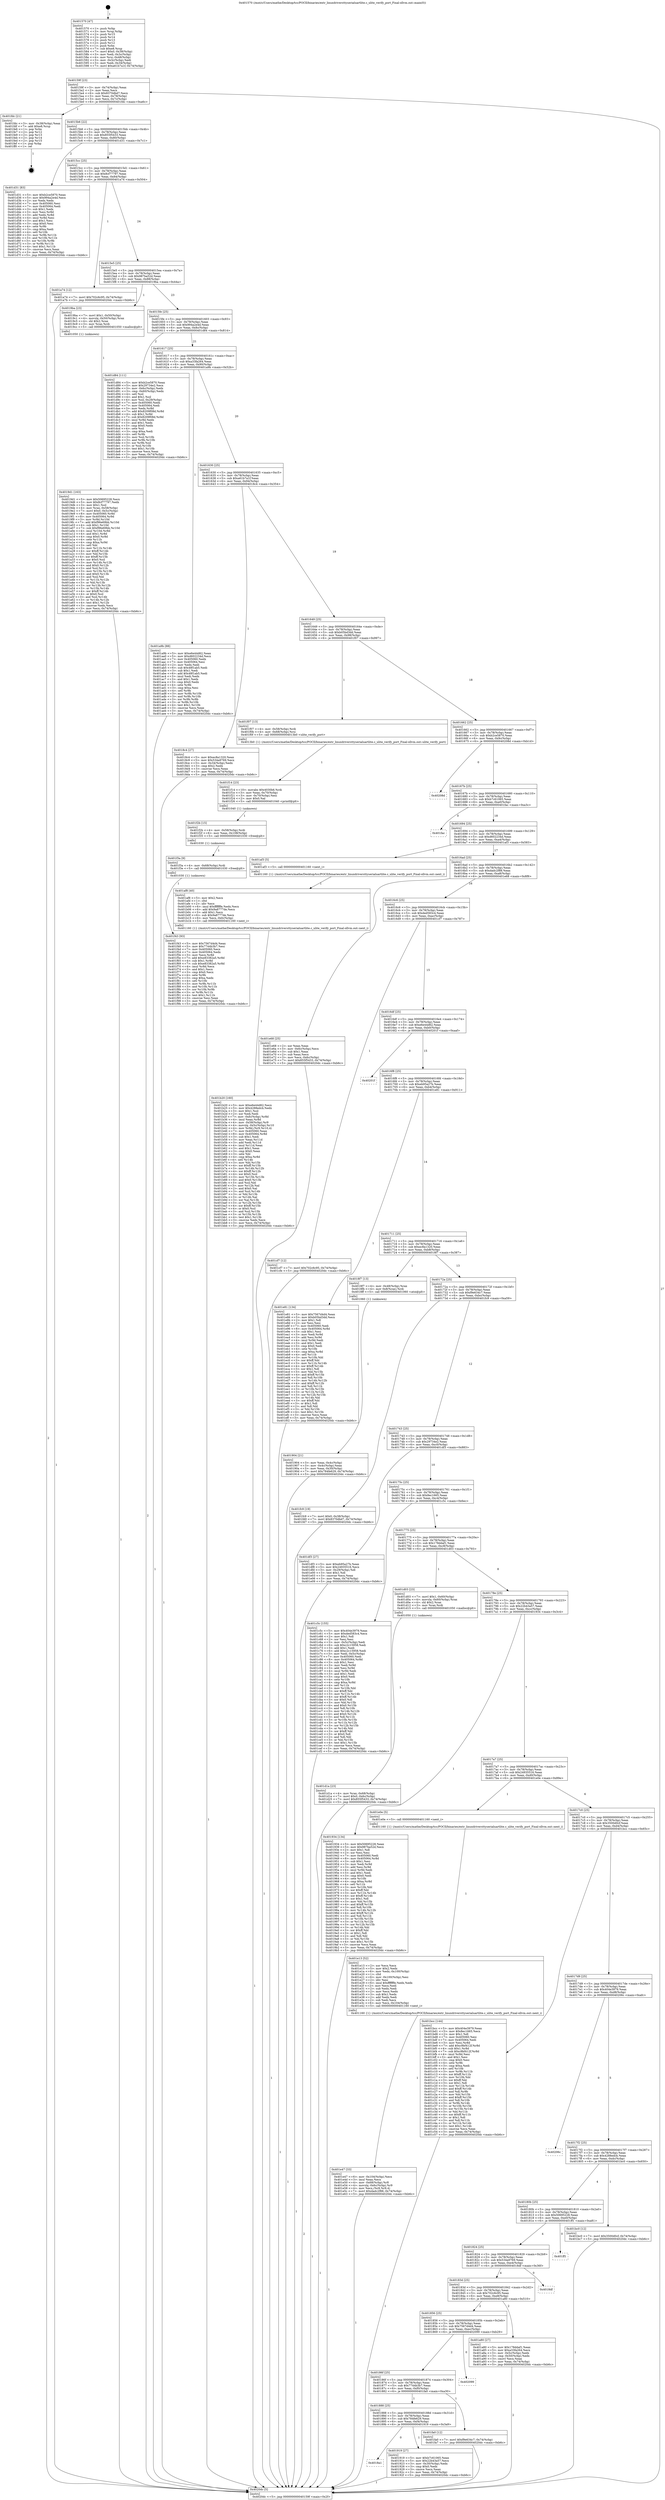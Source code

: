 digraph "0x401570" {
  label = "0x401570 (/mnt/c/Users/mathe/Desktop/tcc/POCII/binaries/extr_linuxdriversttyserialuartlite.c_ulite_verify_port_Final-ollvm.out::main(0))"
  labelloc = "t"
  node[shape=record]

  Entry [label="",width=0.3,height=0.3,shape=circle,fillcolor=black,style=filled]
  "0x40159f" [label="{
     0x40159f [23]\l
     | [instrs]\l
     &nbsp;&nbsp;0x40159f \<+3\>: mov -0x74(%rbp),%eax\l
     &nbsp;&nbsp;0x4015a2 \<+2\>: mov %eax,%ecx\l
     &nbsp;&nbsp;0x4015a4 \<+6\>: sub $0x8370dbd7,%ecx\l
     &nbsp;&nbsp;0x4015aa \<+3\>: mov %eax,-0x78(%rbp)\l
     &nbsp;&nbsp;0x4015ad \<+3\>: mov %ecx,-0x7c(%rbp)\l
     &nbsp;&nbsp;0x4015b0 \<+6\>: je 0000000000401fdc \<main+0xa6c\>\l
  }"]
  "0x401fdc" [label="{
     0x401fdc [21]\l
     | [instrs]\l
     &nbsp;&nbsp;0x401fdc \<+3\>: mov -0x38(%rbp),%eax\l
     &nbsp;&nbsp;0x401fdf \<+7\>: add $0xe8,%rsp\l
     &nbsp;&nbsp;0x401fe6 \<+1\>: pop %rbx\l
     &nbsp;&nbsp;0x401fe7 \<+2\>: pop %r12\l
     &nbsp;&nbsp;0x401fe9 \<+2\>: pop %r13\l
     &nbsp;&nbsp;0x401feb \<+2\>: pop %r14\l
     &nbsp;&nbsp;0x401fed \<+2\>: pop %r15\l
     &nbsp;&nbsp;0x401fef \<+1\>: pop %rbp\l
     &nbsp;&nbsp;0x401ff0 \<+1\>: ret\l
  }"]
  "0x4015b6" [label="{
     0x4015b6 [22]\l
     | [instrs]\l
     &nbsp;&nbsp;0x4015b6 \<+5\>: jmp 00000000004015bb \<main+0x4b\>\l
     &nbsp;&nbsp;0x4015bb \<+3\>: mov -0x78(%rbp),%eax\l
     &nbsp;&nbsp;0x4015be \<+5\>: sub $0x855f5433,%eax\l
     &nbsp;&nbsp;0x4015c3 \<+3\>: mov %eax,-0x80(%rbp)\l
     &nbsp;&nbsp;0x4015c6 \<+6\>: je 0000000000401d31 \<main+0x7c1\>\l
  }"]
  Exit [label="",width=0.3,height=0.3,shape=circle,fillcolor=black,style=filled,peripheries=2]
  "0x401d31" [label="{
     0x401d31 [83]\l
     | [instrs]\l
     &nbsp;&nbsp;0x401d31 \<+5\>: mov $0xb2ce5870,%eax\l
     &nbsp;&nbsp;0x401d36 \<+5\>: mov $0x994a2e4d,%ecx\l
     &nbsp;&nbsp;0x401d3b \<+2\>: xor %edx,%edx\l
     &nbsp;&nbsp;0x401d3d \<+7\>: mov 0x405060,%esi\l
     &nbsp;&nbsp;0x401d44 \<+7\>: mov 0x405064,%edi\l
     &nbsp;&nbsp;0x401d4b \<+3\>: sub $0x1,%edx\l
     &nbsp;&nbsp;0x401d4e \<+3\>: mov %esi,%r8d\l
     &nbsp;&nbsp;0x401d51 \<+3\>: add %edx,%r8d\l
     &nbsp;&nbsp;0x401d54 \<+4\>: imul %r8d,%esi\l
     &nbsp;&nbsp;0x401d58 \<+3\>: and $0x1,%esi\l
     &nbsp;&nbsp;0x401d5b \<+3\>: cmp $0x0,%esi\l
     &nbsp;&nbsp;0x401d5e \<+4\>: sete %r9b\l
     &nbsp;&nbsp;0x401d62 \<+3\>: cmp $0xa,%edi\l
     &nbsp;&nbsp;0x401d65 \<+4\>: setl %r10b\l
     &nbsp;&nbsp;0x401d69 \<+3\>: mov %r9b,%r11b\l
     &nbsp;&nbsp;0x401d6c \<+3\>: and %r10b,%r11b\l
     &nbsp;&nbsp;0x401d6f \<+3\>: xor %r10b,%r9b\l
     &nbsp;&nbsp;0x401d72 \<+3\>: or %r9b,%r11b\l
     &nbsp;&nbsp;0x401d75 \<+4\>: test $0x1,%r11b\l
     &nbsp;&nbsp;0x401d79 \<+3\>: cmovne %ecx,%eax\l
     &nbsp;&nbsp;0x401d7c \<+3\>: mov %eax,-0x74(%rbp)\l
     &nbsp;&nbsp;0x401d7f \<+5\>: jmp 00000000004020dc \<main+0xb6c\>\l
  }"]
  "0x4015cc" [label="{
     0x4015cc [25]\l
     | [instrs]\l
     &nbsp;&nbsp;0x4015cc \<+5\>: jmp 00000000004015d1 \<main+0x61\>\l
     &nbsp;&nbsp;0x4015d1 \<+3\>: mov -0x78(%rbp),%eax\l
     &nbsp;&nbsp;0x4015d4 \<+5\>: sub $0x8cf77797,%eax\l
     &nbsp;&nbsp;0x4015d9 \<+6\>: mov %eax,-0x84(%rbp)\l
     &nbsp;&nbsp;0x4015df \<+6\>: je 0000000000401a74 \<main+0x504\>\l
  }"]
  "0x401f43" [label="{
     0x401f43 [93]\l
     | [instrs]\l
     &nbsp;&nbsp;0x401f43 \<+5\>: mov $0x7567d4d4,%eax\l
     &nbsp;&nbsp;0x401f48 \<+5\>: mov $0x7744b3b7,%esi\l
     &nbsp;&nbsp;0x401f4d \<+7\>: mov 0x405060,%ecx\l
     &nbsp;&nbsp;0x401f54 \<+7\>: mov 0x405064,%edx\l
     &nbsp;&nbsp;0x401f5b \<+3\>: mov %ecx,%r8d\l
     &nbsp;&nbsp;0x401f5e \<+7\>: add $0xe83382a5,%r8d\l
     &nbsp;&nbsp;0x401f65 \<+4\>: sub $0x1,%r8d\l
     &nbsp;&nbsp;0x401f69 \<+7\>: sub $0xe83382a5,%r8d\l
     &nbsp;&nbsp;0x401f70 \<+4\>: imul %r8d,%ecx\l
     &nbsp;&nbsp;0x401f74 \<+3\>: and $0x1,%ecx\l
     &nbsp;&nbsp;0x401f77 \<+3\>: cmp $0x0,%ecx\l
     &nbsp;&nbsp;0x401f7a \<+4\>: sete %r9b\l
     &nbsp;&nbsp;0x401f7e \<+3\>: cmp $0xa,%edx\l
     &nbsp;&nbsp;0x401f81 \<+4\>: setl %r10b\l
     &nbsp;&nbsp;0x401f85 \<+3\>: mov %r9b,%r11b\l
     &nbsp;&nbsp;0x401f88 \<+3\>: and %r10b,%r11b\l
     &nbsp;&nbsp;0x401f8b \<+3\>: xor %r10b,%r9b\l
     &nbsp;&nbsp;0x401f8e \<+3\>: or %r9b,%r11b\l
     &nbsp;&nbsp;0x401f91 \<+4\>: test $0x1,%r11b\l
     &nbsp;&nbsp;0x401f95 \<+3\>: cmovne %esi,%eax\l
     &nbsp;&nbsp;0x401f98 \<+3\>: mov %eax,-0x74(%rbp)\l
     &nbsp;&nbsp;0x401f9b \<+5\>: jmp 00000000004020dc \<main+0xb6c\>\l
  }"]
  "0x401a74" [label="{
     0x401a74 [12]\l
     | [instrs]\l
     &nbsp;&nbsp;0x401a74 \<+7\>: movl $0x702c6c95,-0x74(%rbp)\l
     &nbsp;&nbsp;0x401a7b \<+5\>: jmp 00000000004020dc \<main+0xb6c\>\l
  }"]
  "0x4015e5" [label="{
     0x4015e5 [25]\l
     | [instrs]\l
     &nbsp;&nbsp;0x4015e5 \<+5\>: jmp 00000000004015ea \<main+0x7a\>\l
     &nbsp;&nbsp;0x4015ea \<+3\>: mov -0x78(%rbp),%eax\l
     &nbsp;&nbsp;0x4015ed \<+5\>: sub $0x987ba52d,%eax\l
     &nbsp;&nbsp;0x4015f2 \<+6\>: mov %eax,-0x88(%rbp)\l
     &nbsp;&nbsp;0x4015f8 \<+6\>: je 00000000004019ba \<main+0x44a\>\l
  }"]
  "0x401f3a" [label="{
     0x401f3a [9]\l
     | [instrs]\l
     &nbsp;&nbsp;0x401f3a \<+4\>: mov -0x68(%rbp),%rdi\l
     &nbsp;&nbsp;0x401f3e \<+5\>: call 0000000000401030 \<free@plt\>\l
     | [calls]\l
     &nbsp;&nbsp;0x401030 \{1\} (unknown)\l
  }"]
  "0x4019ba" [label="{
     0x4019ba [23]\l
     | [instrs]\l
     &nbsp;&nbsp;0x4019ba \<+7\>: movl $0x1,-0x50(%rbp)\l
     &nbsp;&nbsp;0x4019c1 \<+4\>: movslq -0x50(%rbp),%rax\l
     &nbsp;&nbsp;0x4019c5 \<+4\>: shl $0x2,%rax\l
     &nbsp;&nbsp;0x4019c9 \<+3\>: mov %rax,%rdi\l
     &nbsp;&nbsp;0x4019cc \<+5\>: call 0000000000401050 \<malloc@plt\>\l
     | [calls]\l
     &nbsp;&nbsp;0x401050 \{1\} (unknown)\l
  }"]
  "0x4015fe" [label="{
     0x4015fe [25]\l
     | [instrs]\l
     &nbsp;&nbsp;0x4015fe \<+5\>: jmp 0000000000401603 \<main+0x93\>\l
     &nbsp;&nbsp;0x401603 \<+3\>: mov -0x78(%rbp),%eax\l
     &nbsp;&nbsp;0x401606 \<+5\>: sub $0x994a2e4d,%eax\l
     &nbsp;&nbsp;0x40160b \<+6\>: mov %eax,-0x8c(%rbp)\l
     &nbsp;&nbsp;0x401611 \<+6\>: je 0000000000401d84 \<main+0x814\>\l
  }"]
  "0x401f2b" [label="{
     0x401f2b [15]\l
     | [instrs]\l
     &nbsp;&nbsp;0x401f2b \<+4\>: mov -0x58(%rbp),%rdi\l
     &nbsp;&nbsp;0x401f2f \<+6\>: mov %eax,-0x108(%rbp)\l
     &nbsp;&nbsp;0x401f35 \<+5\>: call 0000000000401030 \<free@plt\>\l
     | [calls]\l
     &nbsp;&nbsp;0x401030 \{1\} (unknown)\l
  }"]
  "0x401d84" [label="{
     0x401d84 [111]\l
     | [instrs]\l
     &nbsp;&nbsp;0x401d84 \<+5\>: mov $0xb2ce5870,%eax\l
     &nbsp;&nbsp;0x401d89 \<+5\>: mov $0x29734e2,%ecx\l
     &nbsp;&nbsp;0x401d8e \<+3\>: mov -0x6c(%rbp),%edx\l
     &nbsp;&nbsp;0x401d91 \<+3\>: cmp -0x60(%rbp),%edx\l
     &nbsp;&nbsp;0x401d94 \<+4\>: setl %sil\l
     &nbsp;&nbsp;0x401d98 \<+4\>: and $0x1,%sil\l
     &nbsp;&nbsp;0x401d9c \<+4\>: mov %sil,-0x29(%rbp)\l
     &nbsp;&nbsp;0x401da0 \<+7\>: mov 0x405060,%edx\l
     &nbsp;&nbsp;0x401da7 \<+7\>: mov 0x405064,%edi\l
     &nbsp;&nbsp;0x401dae \<+3\>: mov %edx,%r8d\l
     &nbsp;&nbsp;0x401db1 \<+7\>: add $0x8209f08d,%r8d\l
     &nbsp;&nbsp;0x401db8 \<+4\>: sub $0x1,%r8d\l
     &nbsp;&nbsp;0x401dbc \<+7\>: sub $0x8209f08d,%r8d\l
     &nbsp;&nbsp;0x401dc3 \<+4\>: imul %r8d,%edx\l
     &nbsp;&nbsp;0x401dc7 \<+3\>: and $0x1,%edx\l
     &nbsp;&nbsp;0x401dca \<+3\>: cmp $0x0,%edx\l
     &nbsp;&nbsp;0x401dcd \<+4\>: sete %sil\l
     &nbsp;&nbsp;0x401dd1 \<+3\>: cmp $0xa,%edi\l
     &nbsp;&nbsp;0x401dd4 \<+4\>: setl %r9b\l
     &nbsp;&nbsp;0x401dd8 \<+3\>: mov %sil,%r10b\l
     &nbsp;&nbsp;0x401ddb \<+3\>: and %r9b,%r10b\l
     &nbsp;&nbsp;0x401dde \<+3\>: xor %r9b,%sil\l
     &nbsp;&nbsp;0x401de1 \<+3\>: or %sil,%r10b\l
     &nbsp;&nbsp;0x401de4 \<+4\>: test $0x1,%r10b\l
     &nbsp;&nbsp;0x401de8 \<+3\>: cmovne %ecx,%eax\l
     &nbsp;&nbsp;0x401deb \<+3\>: mov %eax,-0x74(%rbp)\l
     &nbsp;&nbsp;0x401dee \<+5\>: jmp 00000000004020dc \<main+0xb6c\>\l
  }"]
  "0x401617" [label="{
     0x401617 [25]\l
     | [instrs]\l
     &nbsp;&nbsp;0x401617 \<+5\>: jmp 000000000040161c \<main+0xac\>\l
     &nbsp;&nbsp;0x40161c \<+3\>: mov -0x78(%rbp),%eax\l
     &nbsp;&nbsp;0x40161f \<+5\>: sub $0xa33fa264,%eax\l
     &nbsp;&nbsp;0x401624 \<+6\>: mov %eax,-0x90(%rbp)\l
     &nbsp;&nbsp;0x40162a \<+6\>: je 0000000000401a9b \<main+0x52b\>\l
  }"]
  "0x401f14" [label="{
     0x401f14 [23]\l
     | [instrs]\l
     &nbsp;&nbsp;0x401f14 \<+10\>: movabs $0x4030b6,%rdi\l
     &nbsp;&nbsp;0x401f1e \<+3\>: mov %eax,-0x70(%rbp)\l
     &nbsp;&nbsp;0x401f21 \<+3\>: mov -0x70(%rbp),%esi\l
     &nbsp;&nbsp;0x401f24 \<+2\>: mov $0x0,%al\l
     &nbsp;&nbsp;0x401f26 \<+5\>: call 0000000000401040 \<printf@plt\>\l
     | [calls]\l
     &nbsp;&nbsp;0x401040 \{1\} (unknown)\l
  }"]
  "0x401a9b" [label="{
     0x401a9b [88]\l
     | [instrs]\l
     &nbsp;&nbsp;0x401a9b \<+5\>: mov $0xe6e44d62,%eax\l
     &nbsp;&nbsp;0x401aa0 \<+5\>: mov $0xd602234d,%ecx\l
     &nbsp;&nbsp;0x401aa5 \<+7\>: mov 0x405060,%edx\l
     &nbsp;&nbsp;0x401aac \<+7\>: mov 0x405064,%esi\l
     &nbsp;&nbsp;0x401ab3 \<+2\>: mov %edx,%edi\l
     &nbsp;&nbsp;0x401ab5 \<+6\>: sub $0x48f1ab5,%edi\l
     &nbsp;&nbsp;0x401abb \<+3\>: sub $0x1,%edi\l
     &nbsp;&nbsp;0x401abe \<+6\>: add $0x48f1ab5,%edi\l
     &nbsp;&nbsp;0x401ac4 \<+3\>: imul %edi,%edx\l
     &nbsp;&nbsp;0x401ac7 \<+3\>: and $0x1,%edx\l
     &nbsp;&nbsp;0x401aca \<+3\>: cmp $0x0,%edx\l
     &nbsp;&nbsp;0x401acd \<+4\>: sete %r8b\l
     &nbsp;&nbsp;0x401ad1 \<+3\>: cmp $0xa,%esi\l
     &nbsp;&nbsp;0x401ad4 \<+4\>: setl %r9b\l
     &nbsp;&nbsp;0x401ad8 \<+3\>: mov %r8b,%r10b\l
     &nbsp;&nbsp;0x401adb \<+3\>: and %r9b,%r10b\l
     &nbsp;&nbsp;0x401ade \<+3\>: xor %r9b,%r8b\l
     &nbsp;&nbsp;0x401ae1 \<+3\>: or %r8b,%r10b\l
     &nbsp;&nbsp;0x401ae4 \<+4\>: test $0x1,%r10b\l
     &nbsp;&nbsp;0x401ae8 \<+3\>: cmovne %ecx,%eax\l
     &nbsp;&nbsp;0x401aeb \<+3\>: mov %eax,-0x74(%rbp)\l
     &nbsp;&nbsp;0x401aee \<+5\>: jmp 00000000004020dc \<main+0xb6c\>\l
  }"]
  "0x401630" [label="{
     0x401630 [25]\l
     | [instrs]\l
     &nbsp;&nbsp;0x401630 \<+5\>: jmp 0000000000401635 \<main+0xc5\>\l
     &nbsp;&nbsp;0x401635 \<+3\>: mov -0x78(%rbp),%eax\l
     &nbsp;&nbsp;0x401638 \<+5\>: sub $0xa61b7a1f,%eax\l
     &nbsp;&nbsp;0x40163d \<+6\>: mov %eax,-0x94(%rbp)\l
     &nbsp;&nbsp;0x401643 \<+6\>: je 00000000004018c4 \<main+0x354\>\l
  }"]
  "0x401e47" [label="{
     0x401e47 [33]\l
     | [instrs]\l
     &nbsp;&nbsp;0x401e47 \<+6\>: mov -0x104(%rbp),%ecx\l
     &nbsp;&nbsp;0x401e4d \<+3\>: imul %eax,%ecx\l
     &nbsp;&nbsp;0x401e50 \<+4\>: mov -0x68(%rbp),%r8\l
     &nbsp;&nbsp;0x401e54 \<+4\>: movslq -0x6c(%rbp),%r9\l
     &nbsp;&nbsp;0x401e58 \<+4\>: mov %ecx,(%r8,%r9,4)\l
     &nbsp;&nbsp;0x401e5c \<+7\>: movl $0xdadc2f88,-0x74(%rbp)\l
     &nbsp;&nbsp;0x401e63 \<+5\>: jmp 00000000004020dc \<main+0xb6c\>\l
  }"]
  "0x4018c4" [label="{
     0x4018c4 [27]\l
     | [instrs]\l
     &nbsp;&nbsp;0x4018c4 \<+5\>: mov $0xec8a1320,%eax\l
     &nbsp;&nbsp;0x4018c9 \<+5\>: mov $0x534a9769,%ecx\l
     &nbsp;&nbsp;0x4018ce \<+3\>: mov -0x34(%rbp),%edx\l
     &nbsp;&nbsp;0x4018d1 \<+3\>: cmp $0x2,%edx\l
     &nbsp;&nbsp;0x4018d4 \<+3\>: cmovne %ecx,%eax\l
     &nbsp;&nbsp;0x4018d7 \<+3\>: mov %eax,-0x74(%rbp)\l
     &nbsp;&nbsp;0x4018da \<+5\>: jmp 00000000004020dc \<main+0xb6c\>\l
  }"]
  "0x401649" [label="{
     0x401649 [25]\l
     | [instrs]\l
     &nbsp;&nbsp;0x401649 \<+5\>: jmp 000000000040164e \<main+0xde\>\l
     &nbsp;&nbsp;0x40164e \<+3\>: mov -0x78(%rbp),%eax\l
     &nbsp;&nbsp;0x401651 \<+5\>: sub $0xb05bd3dd,%eax\l
     &nbsp;&nbsp;0x401656 \<+6\>: mov %eax,-0x98(%rbp)\l
     &nbsp;&nbsp;0x40165c \<+6\>: je 0000000000401f07 \<main+0x997\>\l
  }"]
  "0x4020dc" [label="{
     0x4020dc [5]\l
     | [instrs]\l
     &nbsp;&nbsp;0x4020dc \<+5\>: jmp 000000000040159f \<main+0x2f\>\l
  }"]
  "0x401570" [label="{
     0x401570 [47]\l
     | [instrs]\l
     &nbsp;&nbsp;0x401570 \<+1\>: push %rbp\l
     &nbsp;&nbsp;0x401571 \<+3\>: mov %rsp,%rbp\l
     &nbsp;&nbsp;0x401574 \<+2\>: push %r15\l
     &nbsp;&nbsp;0x401576 \<+2\>: push %r14\l
     &nbsp;&nbsp;0x401578 \<+2\>: push %r13\l
     &nbsp;&nbsp;0x40157a \<+2\>: push %r12\l
     &nbsp;&nbsp;0x40157c \<+1\>: push %rbx\l
     &nbsp;&nbsp;0x40157d \<+7\>: sub $0xe8,%rsp\l
     &nbsp;&nbsp;0x401584 \<+7\>: movl $0x0,-0x38(%rbp)\l
     &nbsp;&nbsp;0x40158b \<+3\>: mov %edi,-0x3c(%rbp)\l
     &nbsp;&nbsp;0x40158e \<+4\>: mov %rsi,-0x48(%rbp)\l
     &nbsp;&nbsp;0x401592 \<+3\>: mov -0x3c(%rbp),%edi\l
     &nbsp;&nbsp;0x401595 \<+3\>: mov %edi,-0x34(%rbp)\l
     &nbsp;&nbsp;0x401598 \<+7\>: movl $0xa61b7a1f,-0x74(%rbp)\l
  }"]
  "0x401e13" [label="{
     0x401e13 [52]\l
     | [instrs]\l
     &nbsp;&nbsp;0x401e13 \<+2\>: xor %ecx,%ecx\l
     &nbsp;&nbsp;0x401e15 \<+5\>: mov $0x2,%edx\l
     &nbsp;&nbsp;0x401e1a \<+6\>: mov %edx,-0x100(%rbp)\l
     &nbsp;&nbsp;0x401e20 \<+1\>: cltd\l
     &nbsp;&nbsp;0x401e21 \<+6\>: mov -0x100(%rbp),%esi\l
     &nbsp;&nbsp;0x401e27 \<+2\>: idiv %esi\l
     &nbsp;&nbsp;0x401e29 \<+6\>: imul $0xfffffffe,%edx,%edx\l
     &nbsp;&nbsp;0x401e2f \<+2\>: mov %ecx,%edi\l
     &nbsp;&nbsp;0x401e31 \<+2\>: sub %edx,%edi\l
     &nbsp;&nbsp;0x401e33 \<+2\>: mov %ecx,%edx\l
     &nbsp;&nbsp;0x401e35 \<+3\>: sub $0x1,%edx\l
     &nbsp;&nbsp;0x401e38 \<+2\>: add %edx,%edi\l
     &nbsp;&nbsp;0x401e3a \<+2\>: sub %edi,%ecx\l
     &nbsp;&nbsp;0x401e3c \<+6\>: mov %ecx,-0x104(%rbp)\l
     &nbsp;&nbsp;0x401e42 \<+5\>: call 0000000000401160 \<next_i\>\l
     | [calls]\l
     &nbsp;&nbsp;0x401160 \{1\} (/mnt/c/Users/mathe/Desktop/tcc/POCII/binaries/extr_linuxdriversttyserialuartlite.c_ulite_verify_port_Final-ollvm.out::next_i)\l
  }"]
  "0x401f07" [label="{
     0x401f07 [13]\l
     | [instrs]\l
     &nbsp;&nbsp;0x401f07 \<+4\>: mov -0x58(%rbp),%rdi\l
     &nbsp;&nbsp;0x401f0b \<+4\>: mov -0x68(%rbp),%rsi\l
     &nbsp;&nbsp;0x401f0f \<+5\>: call 00000000004013b0 \<ulite_verify_port\>\l
     | [calls]\l
     &nbsp;&nbsp;0x4013b0 \{1\} (/mnt/c/Users/mathe/Desktop/tcc/POCII/binaries/extr_linuxdriversttyserialuartlite.c_ulite_verify_port_Final-ollvm.out::ulite_verify_port)\l
  }"]
  "0x401662" [label="{
     0x401662 [25]\l
     | [instrs]\l
     &nbsp;&nbsp;0x401662 \<+5\>: jmp 0000000000401667 \<main+0xf7\>\l
     &nbsp;&nbsp;0x401667 \<+3\>: mov -0x78(%rbp),%eax\l
     &nbsp;&nbsp;0x40166a \<+5\>: sub $0xb2ce5870,%eax\l
     &nbsp;&nbsp;0x40166f \<+6\>: mov %eax,-0x9c(%rbp)\l
     &nbsp;&nbsp;0x401675 \<+6\>: je 000000000040208d \<main+0xb1d\>\l
  }"]
  "0x401d1a" [label="{
     0x401d1a [23]\l
     | [instrs]\l
     &nbsp;&nbsp;0x401d1a \<+4\>: mov %rax,-0x68(%rbp)\l
     &nbsp;&nbsp;0x401d1e \<+7\>: movl $0x0,-0x6c(%rbp)\l
     &nbsp;&nbsp;0x401d25 \<+7\>: movl $0x855f5433,-0x74(%rbp)\l
     &nbsp;&nbsp;0x401d2c \<+5\>: jmp 00000000004020dc \<main+0xb6c\>\l
  }"]
  "0x40208d" [label="{
     0x40208d\l
  }", style=dashed]
  "0x40167b" [label="{
     0x40167b [25]\l
     | [instrs]\l
     &nbsp;&nbsp;0x40167b \<+5\>: jmp 0000000000401680 \<main+0x110\>\l
     &nbsp;&nbsp;0x401680 \<+3\>: mov -0x78(%rbp),%eax\l
     &nbsp;&nbsp;0x401683 \<+5\>: sub $0xb7c61065,%eax\l
     &nbsp;&nbsp;0x401688 \<+6\>: mov %eax,-0xa0(%rbp)\l
     &nbsp;&nbsp;0x40168e \<+6\>: je 0000000000401fac \<main+0xa3c\>\l
  }"]
  "0x401b20" [label="{
     0x401b20 [160]\l
     | [instrs]\l
     &nbsp;&nbsp;0x401b20 \<+5\>: mov $0xe6e44d62,%ecx\l
     &nbsp;&nbsp;0x401b25 \<+5\>: mov $0x4288edcb,%edx\l
     &nbsp;&nbsp;0x401b2a \<+3\>: mov $0x1,%sil\l
     &nbsp;&nbsp;0x401b2d \<+2\>: xor %edi,%edi\l
     &nbsp;&nbsp;0x401b2f \<+7\>: mov -0xfc(%rbp),%r8d\l
     &nbsp;&nbsp;0x401b36 \<+4\>: imul %eax,%r8d\l
     &nbsp;&nbsp;0x401b3a \<+4\>: mov -0x58(%rbp),%r9\l
     &nbsp;&nbsp;0x401b3e \<+4\>: movslq -0x5c(%rbp),%r10\l
     &nbsp;&nbsp;0x401b42 \<+4\>: mov %r8d,(%r9,%r10,4)\l
     &nbsp;&nbsp;0x401b46 \<+7\>: mov 0x405060,%eax\l
     &nbsp;&nbsp;0x401b4d \<+8\>: mov 0x405064,%r8d\l
     &nbsp;&nbsp;0x401b55 \<+3\>: sub $0x1,%edi\l
     &nbsp;&nbsp;0x401b58 \<+3\>: mov %eax,%r11d\l
     &nbsp;&nbsp;0x401b5b \<+3\>: add %edi,%r11d\l
     &nbsp;&nbsp;0x401b5e \<+4\>: imul %r11d,%eax\l
     &nbsp;&nbsp;0x401b62 \<+3\>: and $0x1,%eax\l
     &nbsp;&nbsp;0x401b65 \<+3\>: cmp $0x0,%eax\l
     &nbsp;&nbsp;0x401b68 \<+3\>: sete %bl\l
     &nbsp;&nbsp;0x401b6b \<+4\>: cmp $0xa,%r8d\l
     &nbsp;&nbsp;0x401b6f \<+4\>: setl %r14b\l
     &nbsp;&nbsp;0x401b73 \<+3\>: mov %bl,%r15b\l
     &nbsp;&nbsp;0x401b76 \<+4\>: xor $0xff,%r15b\l
     &nbsp;&nbsp;0x401b7a \<+3\>: mov %r14b,%r12b\l
     &nbsp;&nbsp;0x401b7d \<+4\>: xor $0xff,%r12b\l
     &nbsp;&nbsp;0x401b81 \<+4\>: xor $0x0,%sil\l
     &nbsp;&nbsp;0x401b85 \<+3\>: mov %r15b,%r13b\l
     &nbsp;&nbsp;0x401b88 \<+4\>: and $0x0,%r13b\l
     &nbsp;&nbsp;0x401b8c \<+3\>: and %sil,%bl\l
     &nbsp;&nbsp;0x401b8f \<+3\>: mov %r12b,%al\l
     &nbsp;&nbsp;0x401b92 \<+2\>: and $0x0,%al\l
     &nbsp;&nbsp;0x401b94 \<+3\>: and %sil,%r14b\l
     &nbsp;&nbsp;0x401b97 \<+3\>: or %bl,%r13b\l
     &nbsp;&nbsp;0x401b9a \<+3\>: or %r14b,%al\l
     &nbsp;&nbsp;0x401b9d \<+3\>: xor %al,%r13b\l
     &nbsp;&nbsp;0x401ba0 \<+3\>: or %r12b,%r15b\l
     &nbsp;&nbsp;0x401ba3 \<+4\>: xor $0xff,%r15b\l
     &nbsp;&nbsp;0x401ba7 \<+4\>: or $0x0,%sil\l
     &nbsp;&nbsp;0x401bab \<+3\>: and %sil,%r15b\l
     &nbsp;&nbsp;0x401bae \<+3\>: or %r15b,%r13b\l
     &nbsp;&nbsp;0x401bb1 \<+4\>: test $0x1,%r13b\l
     &nbsp;&nbsp;0x401bb5 \<+3\>: cmovne %edx,%ecx\l
     &nbsp;&nbsp;0x401bb8 \<+3\>: mov %ecx,-0x74(%rbp)\l
     &nbsp;&nbsp;0x401bbb \<+5\>: jmp 00000000004020dc \<main+0xb6c\>\l
  }"]
  "0x401fac" [label="{
     0x401fac\l
  }", style=dashed]
  "0x401694" [label="{
     0x401694 [25]\l
     | [instrs]\l
     &nbsp;&nbsp;0x401694 \<+5\>: jmp 0000000000401699 \<main+0x129\>\l
     &nbsp;&nbsp;0x401699 \<+3\>: mov -0x78(%rbp),%eax\l
     &nbsp;&nbsp;0x40169c \<+5\>: sub $0xd602234d,%eax\l
     &nbsp;&nbsp;0x4016a1 \<+6\>: mov %eax,-0xa4(%rbp)\l
     &nbsp;&nbsp;0x4016a7 \<+6\>: je 0000000000401af3 \<main+0x583\>\l
  }"]
  "0x401af8" [label="{
     0x401af8 [40]\l
     | [instrs]\l
     &nbsp;&nbsp;0x401af8 \<+5\>: mov $0x2,%ecx\l
     &nbsp;&nbsp;0x401afd \<+1\>: cltd\l
     &nbsp;&nbsp;0x401afe \<+2\>: idiv %ecx\l
     &nbsp;&nbsp;0x401b00 \<+6\>: imul $0xfffffffe,%edx,%ecx\l
     &nbsp;&nbsp;0x401b06 \<+6\>: add $0x9a8777de,%ecx\l
     &nbsp;&nbsp;0x401b0c \<+3\>: add $0x1,%ecx\l
     &nbsp;&nbsp;0x401b0f \<+6\>: sub $0x9a8777de,%ecx\l
     &nbsp;&nbsp;0x401b15 \<+6\>: mov %ecx,-0xfc(%rbp)\l
     &nbsp;&nbsp;0x401b1b \<+5\>: call 0000000000401160 \<next_i\>\l
     | [calls]\l
     &nbsp;&nbsp;0x401160 \{1\} (/mnt/c/Users/mathe/Desktop/tcc/POCII/binaries/extr_linuxdriversttyserialuartlite.c_ulite_verify_port_Final-ollvm.out::next_i)\l
  }"]
  "0x401af3" [label="{
     0x401af3 [5]\l
     | [instrs]\l
     &nbsp;&nbsp;0x401af3 \<+5\>: call 0000000000401160 \<next_i\>\l
     | [calls]\l
     &nbsp;&nbsp;0x401160 \{1\} (/mnt/c/Users/mathe/Desktop/tcc/POCII/binaries/extr_linuxdriversttyserialuartlite.c_ulite_verify_port_Final-ollvm.out::next_i)\l
  }"]
  "0x4016ad" [label="{
     0x4016ad [25]\l
     | [instrs]\l
     &nbsp;&nbsp;0x4016ad \<+5\>: jmp 00000000004016b2 \<main+0x142\>\l
     &nbsp;&nbsp;0x4016b2 \<+3\>: mov -0x78(%rbp),%eax\l
     &nbsp;&nbsp;0x4016b5 \<+5\>: sub $0xdadc2f88,%eax\l
     &nbsp;&nbsp;0x4016ba \<+6\>: mov %eax,-0xa8(%rbp)\l
     &nbsp;&nbsp;0x4016c0 \<+6\>: je 0000000000401e68 \<main+0x8f8\>\l
  }"]
  "0x4019d1" [label="{
     0x4019d1 [163]\l
     | [instrs]\l
     &nbsp;&nbsp;0x4019d1 \<+5\>: mov $0x50695228,%ecx\l
     &nbsp;&nbsp;0x4019d6 \<+5\>: mov $0x8cf77797,%edx\l
     &nbsp;&nbsp;0x4019db \<+3\>: mov $0x1,%sil\l
     &nbsp;&nbsp;0x4019de \<+4\>: mov %rax,-0x58(%rbp)\l
     &nbsp;&nbsp;0x4019e2 \<+7\>: movl $0x0,-0x5c(%rbp)\l
     &nbsp;&nbsp;0x4019e9 \<+8\>: mov 0x405060,%r8d\l
     &nbsp;&nbsp;0x4019f1 \<+8\>: mov 0x405064,%r9d\l
     &nbsp;&nbsp;0x4019f9 \<+3\>: mov %r8d,%r10d\l
     &nbsp;&nbsp;0x4019fc \<+7\>: add $0xf96e69bb,%r10d\l
     &nbsp;&nbsp;0x401a03 \<+4\>: sub $0x1,%r10d\l
     &nbsp;&nbsp;0x401a07 \<+7\>: sub $0xf96e69bb,%r10d\l
     &nbsp;&nbsp;0x401a0e \<+4\>: imul %r10d,%r8d\l
     &nbsp;&nbsp;0x401a12 \<+4\>: and $0x1,%r8d\l
     &nbsp;&nbsp;0x401a16 \<+4\>: cmp $0x0,%r8d\l
     &nbsp;&nbsp;0x401a1a \<+4\>: sete %r11b\l
     &nbsp;&nbsp;0x401a1e \<+4\>: cmp $0xa,%r9d\l
     &nbsp;&nbsp;0x401a22 \<+3\>: setl %bl\l
     &nbsp;&nbsp;0x401a25 \<+3\>: mov %r11b,%r14b\l
     &nbsp;&nbsp;0x401a28 \<+4\>: xor $0xff,%r14b\l
     &nbsp;&nbsp;0x401a2c \<+3\>: mov %bl,%r15b\l
     &nbsp;&nbsp;0x401a2f \<+4\>: xor $0xff,%r15b\l
     &nbsp;&nbsp;0x401a33 \<+4\>: xor $0x0,%sil\l
     &nbsp;&nbsp;0x401a37 \<+3\>: mov %r14b,%r12b\l
     &nbsp;&nbsp;0x401a3a \<+4\>: and $0x0,%r12b\l
     &nbsp;&nbsp;0x401a3e \<+3\>: and %sil,%r11b\l
     &nbsp;&nbsp;0x401a41 \<+3\>: mov %r15b,%r13b\l
     &nbsp;&nbsp;0x401a44 \<+4\>: and $0x0,%r13b\l
     &nbsp;&nbsp;0x401a48 \<+3\>: and %sil,%bl\l
     &nbsp;&nbsp;0x401a4b \<+3\>: or %r11b,%r12b\l
     &nbsp;&nbsp;0x401a4e \<+3\>: or %bl,%r13b\l
     &nbsp;&nbsp;0x401a51 \<+3\>: xor %r13b,%r12b\l
     &nbsp;&nbsp;0x401a54 \<+3\>: or %r15b,%r14b\l
     &nbsp;&nbsp;0x401a57 \<+4\>: xor $0xff,%r14b\l
     &nbsp;&nbsp;0x401a5b \<+4\>: or $0x0,%sil\l
     &nbsp;&nbsp;0x401a5f \<+3\>: and %sil,%r14b\l
     &nbsp;&nbsp;0x401a62 \<+3\>: or %r14b,%r12b\l
     &nbsp;&nbsp;0x401a65 \<+4\>: test $0x1,%r12b\l
     &nbsp;&nbsp;0x401a69 \<+3\>: cmovne %edx,%ecx\l
     &nbsp;&nbsp;0x401a6c \<+3\>: mov %ecx,-0x74(%rbp)\l
     &nbsp;&nbsp;0x401a6f \<+5\>: jmp 00000000004020dc \<main+0xb6c\>\l
  }"]
  "0x401e68" [label="{
     0x401e68 [25]\l
     | [instrs]\l
     &nbsp;&nbsp;0x401e68 \<+2\>: xor %eax,%eax\l
     &nbsp;&nbsp;0x401e6a \<+3\>: mov -0x6c(%rbp),%ecx\l
     &nbsp;&nbsp;0x401e6d \<+3\>: sub $0x1,%eax\l
     &nbsp;&nbsp;0x401e70 \<+2\>: sub %eax,%ecx\l
     &nbsp;&nbsp;0x401e72 \<+3\>: mov %ecx,-0x6c(%rbp)\l
     &nbsp;&nbsp;0x401e75 \<+7\>: movl $0x855f5433,-0x74(%rbp)\l
     &nbsp;&nbsp;0x401e7c \<+5\>: jmp 00000000004020dc \<main+0xb6c\>\l
  }"]
  "0x4016c6" [label="{
     0x4016c6 [25]\l
     | [instrs]\l
     &nbsp;&nbsp;0x4016c6 \<+5\>: jmp 00000000004016cb \<main+0x15b\>\l
     &nbsp;&nbsp;0x4016cb \<+3\>: mov -0x78(%rbp),%eax\l
     &nbsp;&nbsp;0x4016ce \<+5\>: sub $0xded583c4,%eax\l
     &nbsp;&nbsp;0x4016d3 \<+6\>: mov %eax,-0xac(%rbp)\l
     &nbsp;&nbsp;0x4016d9 \<+6\>: je 0000000000401cf7 \<main+0x787\>\l
  }"]
  "0x4018a1" [label="{
     0x4018a1\l
  }", style=dashed]
  "0x401cf7" [label="{
     0x401cf7 [12]\l
     | [instrs]\l
     &nbsp;&nbsp;0x401cf7 \<+7\>: movl $0x702c6c95,-0x74(%rbp)\l
     &nbsp;&nbsp;0x401cfe \<+5\>: jmp 00000000004020dc \<main+0xb6c\>\l
  }"]
  "0x4016df" [label="{
     0x4016df [25]\l
     | [instrs]\l
     &nbsp;&nbsp;0x4016df \<+5\>: jmp 00000000004016e4 \<main+0x174\>\l
     &nbsp;&nbsp;0x4016e4 \<+3\>: mov -0x78(%rbp),%eax\l
     &nbsp;&nbsp;0x4016e7 \<+5\>: sub $0xe6e44d62,%eax\l
     &nbsp;&nbsp;0x4016ec \<+6\>: mov %eax,-0xb0(%rbp)\l
     &nbsp;&nbsp;0x4016f2 \<+6\>: je 000000000040201f \<main+0xaaf\>\l
  }"]
  "0x401919" [label="{
     0x401919 [27]\l
     | [instrs]\l
     &nbsp;&nbsp;0x401919 \<+5\>: mov $0xb7c61065,%eax\l
     &nbsp;&nbsp;0x40191e \<+5\>: mov $0x22b43a57,%ecx\l
     &nbsp;&nbsp;0x401923 \<+3\>: mov -0x30(%rbp),%edx\l
     &nbsp;&nbsp;0x401926 \<+3\>: cmp $0x0,%edx\l
     &nbsp;&nbsp;0x401929 \<+3\>: cmove %ecx,%eax\l
     &nbsp;&nbsp;0x40192c \<+3\>: mov %eax,-0x74(%rbp)\l
     &nbsp;&nbsp;0x40192f \<+5\>: jmp 00000000004020dc \<main+0xb6c\>\l
  }"]
  "0x40201f" [label="{
     0x40201f\l
  }", style=dashed]
  "0x4016f8" [label="{
     0x4016f8 [25]\l
     | [instrs]\l
     &nbsp;&nbsp;0x4016f8 \<+5\>: jmp 00000000004016fd \<main+0x18d\>\l
     &nbsp;&nbsp;0x4016fd \<+3\>: mov -0x78(%rbp),%eax\l
     &nbsp;&nbsp;0x401700 \<+5\>: sub $0xeb95a27b,%eax\l
     &nbsp;&nbsp;0x401705 \<+6\>: mov %eax,-0xb4(%rbp)\l
     &nbsp;&nbsp;0x40170b \<+6\>: je 0000000000401e81 \<main+0x911\>\l
  }"]
  "0x401888" [label="{
     0x401888 [25]\l
     | [instrs]\l
     &nbsp;&nbsp;0x401888 \<+5\>: jmp 000000000040188d \<main+0x31d\>\l
     &nbsp;&nbsp;0x40188d \<+3\>: mov -0x78(%rbp),%eax\l
     &nbsp;&nbsp;0x401890 \<+5\>: sub $0x784fe629,%eax\l
     &nbsp;&nbsp;0x401895 \<+6\>: mov %eax,-0xf4(%rbp)\l
     &nbsp;&nbsp;0x40189b \<+6\>: je 0000000000401919 \<main+0x3a9\>\l
  }"]
  "0x401e81" [label="{
     0x401e81 [134]\l
     | [instrs]\l
     &nbsp;&nbsp;0x401e81 \<+5\>: mov $0x7567d4d4,%eax\l
     &nbsp;&nbsp;0x401e86 \<+5\>: mov $0xb05bd3dd,%ecx\l
     &nbsp;&nbsp;0x401e8b \<+2\>: mov $0x1,%dl\l
     &nbsp;&nbsp;0x401e8d \<+2\>: xor %esi,%esi\l
     &nbsp;&nbsp;0x401e8f \<+7\>: mov 0x405060,%edi\l
     &nbsp;&nbsp;0x401e96 \<+8\>: mov 0x405064,%r8d\l
     &nbsp;&nbsp;0x401e9e \<+3\>: sub $0x1,%esi\l
     &nbsp;&nbsp;0x401ea1 \<+3\>: mov %edi,%r9d\l
     &nbsp;&nbsp;0x401ea4 \<+3\>: add %esi,%r9d\l
     &nbsp;&nbsp;0x401ea7 \<+4\>: imul %r9d,%edi\l
     &nbsp;&nbsp;0x401eab \<+3\>: and $0x1,%edi\l
     &nbsp;&nbsp;0x401eae \<+3\>: cmp $0x0,%edi\l
     &nbsp;&nbsp;0x401eb1 \<+4\>: sete %r10b\l
     &nbsp;&nbsp;0x401eb5 \<+4\>: cmp $0xa,%r8d\l
     &nbsp;&nbsp;0x401eb9 \<+4\>: setl %r11b\l
     &nbsp;&nbsp;0x401ebd \<+3\>: mov %r10b,%bl\l
     &nbsp;&nbsp;0x401ec0 \<+3\>: xor $0xff,%bl\l
     &nbsp;&nbsp;0x401ec3 \<+3\>: mov %r11b,%r14b\l
     &nbsp;&nbsp;0x401ec6 \<+4\>: xor $0xff,%r14b\l
     &nbsp;&nbsp;0x401eca \<+3\>: xor $0x1,%dl\l
     &nbsp;&nbsp;0x401ecd \<+3\>: mov %bl,%r15b\l
     &nbsp;&nbsp;0x401ed0 \<+4\>: and $0xff,%r15b\l
     &nbsp;&nbsp;0x401ed4 \<+3\>: and %dl,%r10b\l
     &nbsp;&nbsp;0x401ed7 \<+3\>: mov %r14b,%r12b\l
     &nbsp;&nbsp;0x401eda \<+4\>: and $0xff,%r12b\l
     &nbsp;&nbsp;0x401ede \<+3\>: and %dl,%r11b\l
     &nbsp;&nbsp;0x401ee1 \<+3\>: or %r10b,%r15b\l
     &nbsp;&nbsp;0x401ee4 \<+3\>: or %r11b,%r12b\l
     &nbsp;&nbsp;0x401ee7 \<+3\>: xor %r12b,%r15b\l
     &nbsp;&nbsp;0x401eea \<+3\>: or %r14b,%bl\l
     &nbsp;&nbsp;0x401eed \<+3\>: xor $0xff,%bl\l
     &nbsp;&nbsp;0x401ef0 \<+3\>: or $0x1,%dl\l
     &nbsp;&nbsp;0x401ef3 \<+2\>: and %dl,%bl\l
     &nbsp;&nbsp;0x401ef5 \<+3\>: or %bl,%r15b\l
     &nbsp;&nbsp;0x401ef8 \<+4\>: test $0x1,%r15b\l
     &nbsp;&nbsp;0x401efc \<+3\>: cmovne %ecx,%eax\l
     &nbsp;&nbsp;0x401eff \<+3\>: mov %eax,-0x74(%rbp)\l
     &nbsp;&nbsp;0x401f02 \<+5\>: jmp 00000000004020dc \<main+0xb6c\>\l
  }"]
  "0x401711" [label="{
     0x401711 [25]\l
     | [instrs]\l
     &nbsp;&nbsp;0x401711 \<+5\>: jmp 0000000000401716 \<main+0x1a6\>\l
     &nbsp;&nbsp;0x401716 \<+3\>: mov -0x78(%rbp),%eax\l
     &nbsp;&nbsp;0x401719 \<+5\>: sub $0xec8a1320,%eax\l
     &nbsp;&nbsp;0x40171e \<+6\>: mov %eax,-0xb8(%rbp)\l
     &nbsp;&nbsp;0x401724 \<+6\>: je 00000000004018f7 \<main+0x387\>\l
  }"]
  "0x401fa0" [label="{
     0x401fa0 [12]\l
     | [instrs]\l
     &nbsp;&nbsp;0x401fa0 \<+7\>: movl $0xf9e634c7,-0x74(%rbp)\l
     &nbsp;&nbsp;0x401fa7 \<+5\>: jmp 00000000004020dc \<main+0xb6c\>\l
  }"]
  "0x4018f7" [label="{
     0x4018f7 [13]\l
     | [instrs]\l
     &nbsp;&nbsp;0x4018f7 \<+4\>: mov -0x48(%rbp),%rax\l
     &nbsp;&nbsp;0x4018fb \<+4\>: mov 0x8(%rax),%rdi\l
     &nbsp;&nbsp;0x4018ff \<+5\>: call 0000000000401060 \<atoi@plt\>\l
     | [calls]\l
     &nbsp;&nbsp;0x401060 \{1\} (unknown)\l
  }"]
  "0x40172a" [label="{
     0x40172a [25]\l
     | [instrs]\l
     &nbsp;&nbsp;0x40172a \<+5\>: jmp 000000000040172f \<main+0x1bf\>\l
     &nbsp;&nbsp;0x40172f \<+3\>: mov -0x78(%rbp),%eax\l
     &nbsp;&nbsp;0x401732 \<+5\>: sub $0xf9e634c7,%eax\l
     &nbsp;&nbsp;0x401737 \<+6\>: mov %eax,-0xbc(%rbp)\l
     &nbsp;&nbsp;0x40173d \<+6\>: je 0000000000401fc9 \<main+0xa59\>\l
  }"]
  "0x401904" [label="{
     0x401904 [21]\l
     | [instrs]\l
     &nbsp;&nbsp;0x401904 \<+3\>: mov %eax,-0x4c(%rbp)\l
     &nbsp;&nbsp;0x401907 \<+3\>: mov -0x4c(%rbp),%eax\l
     &nbsp;&nbsp;0x40190a \<+3\>: mov %eax,-0x30(%rbp)\l
     &nbsp;&nbsp;0x40190d \<+7\>: movl $0x784fe629,-0x74(%rbp)\l
     &nbsp;&nbsp;0x401914 \<+5\>: jmp 00000000004020dc \<main+0xb6c\>\l
  }"]
  "0x40186f" [label="{
     0x40186f [25]\l
     | [instrs]\l
     &nbsp;&nbsp;0x40186f \<+5\>: jmp 0000000000401874 \<main+0x304\>\l
     &nbsp;&nbsp;0x401874 \<+3\>: mov -0x78(%rbp),%eax\l
     &nbsp;&nbsp;0x401877 \<+5\>: sub $0x7744b3b7,%eax\l
     &nbsp;&nbsp;0x40187c \<+6\>: mov %eax,-0xf0(%rbp)\l
     &nbsp;&nbsp;0x401882 \<+6\>: je 0000000000401fa0 \<main+0xa30\>\l
  }"]
  "0x401fc9" [label="{
     0x401fc9 [19]\l
     | [instrs]\l
     &nbsp;&nbsp;0x401fc9 \<+7\>: movl $0x0,-0x38(%rbp)\l
     &nbsp;&nbsp;0x401fd0 \<+7\>: movl $0x8370dbd7,-0x74(%rbp)\l
     &nbsp;&nbsp;0x401fd7 \<+5\>: jmp 00000000004020dc \<main+0xb6c\>\l
  }"]
  "0x401743" [label="{
     0x401743 [25]\l
     | [instrs]\l
     &nbsp;&nbsp;0x401743 \<+5\>: jmp 0000000000401748 \<main+0x1d8\>\l
     &nbsp;&nbsp;0x401748 \<+3\>: mov -0x78(%rbp),%eax\l
     &nbsp;&nbsp;0x40174b \<+5\>: sub $0x29734e2,%eax\l
     &nbsp;&nbsp;0x401750 \<+6\>: mov %eax,-0xc0(%rbp)\l
     &nbsp;&nbsp;0x401756 \<+6\>: je 0000000000401df3 \<main+0x883\>\l
  }"]
  "0x402099" [label="{
     0x402099\l
  }", style=dashed]
  "0x401df3" [label="{
     0x401df3 [27]\l
     | [instrs]\l
     &nbsp;&nbsp;0x401df3 \<+5\>: mov $0xeb95a27b,%eax\l
     &nbsp;&nbsp;0x401df8 \<+5\>: mov $0x24935516,%ecx\l
     &nbsp;&nbsp;0x401dfd \<+3\>: mov -0x29(%rbp),%dl\l
     &nbsp;&nbsp;0x401e00 \<+3\>: test $0x1,%dl\l
     &nbsp;&nbsp;0x401e03 \<+3\>: cmovne %ecx,%eax\l
     &nbsp;&nbsp;0x401e06 \<+3\>: mov %eax,-0x74(%rbp)\l
     &nbsp;&nbsp;0x401e09 \<+5\>: jmp 00000000004020dc \<main+0xb6c\>\l
  }"]
  "0x40175c" [label="{
     0x40175c [25]\l
     | [instrs]\l
     &nbsp;&nbsp;0x40175c \<+5\>: jmp 0000000000401761 \<main+0x1f1\>\l
     &nbsp;&nbsp;0x401761 \<+3\>: mov -0x78(%rbp),%eax\l
     &nbsp;&nbsp;0x401764 \<+5\>: sub $0x8ec1665,%eax\l
     &nbsp;&nbsp;0x401769 \<+6\>: mov %eax,-0xc4(%rbp)\l
     &nbsp;&nbsp;0x40176f \<+6\>: je 0000000000401c5c \<main+0x6ec\>\l
  }"]
  "0x401856" [label="{
     0x401856 [25]\l
     | [instrs]\l
     &nbsp;&nbsp;0x401856 \<+5\>: jmp 000000000040185b \<main+0x2eb\>\l
     &nbsp;&nbsp;0x40185b \<+3\>: mov -0x78(%rbp),%eax\l
     &nbsp;&nbsp;0x40185e \<+5\>: sub $0x7567d4d4,%eax\l
     &nbsp;&nbsp;0x401863 \<+6\>: mov %eax,-0xec(%rbp)\l
     &nbsp;&nbsp;0x401869 \<+6\>: je 0000000000402099 \<main+0xb29\>\l
  }"]
  "0x401c5c" [label="{
     0x401c5c [155]\l
     | [instrs]\l
     &nbsp;&nbsp;0x401c5c \<+5\>: mov $0x404e3979,%eax\l
     &nbsp;&nbsp;0x401c61 \<+5\>: mov $0xded583c4,%ecx\l
     &nbsp;&nbsp;0x401c66 \<+2\>: mov $0x1,%dl\l
     &nbsp;&nbsp;0x401c68 \<+2\>: xor %esi,%esi\l
     &nbsp;&nbsp;0x401c6a \<+3\>: mov -0x5c(%rbp),%edi\l
     &nbsp;&nbsp;0x401c6d \<+6\>: sub $0xc2c15958,%edi\l
     &nbsp;&nbsp;0x401c73 \<+3\>: add $0x1,%edi\l
     &nbsp;&nbsp;0x401c76 \<+6\>: add $0xc2c15958,%edi\l
     &nbsp;&nbsp;0x401c7c \<+3\>: mov %edi,-0x5c(%rbp)\l
     &nbsp;&nbsp;0x401c7f \<+7\>: mov 0x405060,%edi\l
     &nbsp;&nbsp;0x401c86 \<+8\>: mov 0x405064,%r8d\l
     &nbsp;&nbsp;0x401c8e \<+3\>: sub $0x1,%esi\l
     &nbsp;&nbsp;0x401c91 \<+3\>: mov %edi,%r9d\l
     &nbsp;&nbsp;0x401c94 \<+3\>: add %esi,%r9d\l
     &nbsp;&nbsp;0x401c97 \<+4\>: imul %r9d,%edi\l
     &nbsp;&nbsp;0x401c9b \<+3\>: and $0x1,%edi\l
     &nbsp;&nbsp;0x401c9e \<+3\>: cmp $0x0,%edi\l
     &nbsp;&nbsp;0x401ca1 \<+4\>: sete %r10b\l
     &nbsp;&nbsp;0x401ca5 \<+4\>: cmp $0xa,%r8d\l
     &nbsp;&nbsp;0x401ca9 \<+4\>: setl %r11b\l
     &nbsp;&nbsp;0x401cad \<+3\>: mov %r10b,%bl\l
     &nbsp;&nbsp;0x401cb0 \<+3\>: xor $0xff,%bl\l
     &nbsp;&nbsp;0x401cb3 \<+3\>: mov %r11b,%r14b\l
     &nbsp;&nbsp;0x401cb6 \<+4\>: xor $0xff,%r14b\l
     &nbsp;&nbsp;0x401cba \<+3\>: xor $0x0,%dl\l
     &nbsp;&nbsp;0x401cbd \<+3\>: mov %bl,%r15b\l
     &nbsp;&nbsp;0x401cc0 \<+4\>: and $0x0,%r15b\l
     &nbsp;&nbsp;0x401cc4 \<+3\>: and %dl,%r10b\l
     &nbsp;&nbsp;0x401cc7 \<+3\>: mov %r14b,%r12b\l
     &nbsp;&nbsp;0x401cca \<+4\>: and $0x0,%r12b\l
     &nbsp;&nbsp;0x401cce \<+3\>: and %dl,%r11b\l
     &nbsp;&nbsp;0x401cd1 \<+3\>: or %r10b,%r15b\l
     &nbsp;&nbsp;0x401cd4 \<+3\>: or %r11b,%r12b\l
     &nbsp;&nbsp;0x401cd7 \<+3\>: xor %r12b,%r15b\l
     &nbsp;&nbsp;0x401cda \<+3\>: or %r14b,%bl\l
     &nbsp;&nbsp;0x401cdd \<+3\>: xor $0xff,%bl\l
     &nbsp;&nbsp;0x401ce0 \<+3\>: or $0x0,%dl\l
     &nbsp;&nbsp;0x401ce3 \<+2\>: and %dl,%bl\l
     &nbsp;&nbsp;0x401ce5 \<+3\>: or %bl,%r15b\l
     &nbsp;&nbsp;0x401ce8 \<+4\>: test $0x1,%r15b\l
     &nbsp;&nbsp;0x401cec \<+3\>: cmovne %ecx,%eax\l
     &nbsp;&nbsp;0x401cef \<+3\>: mov %eax,-0x74(%rbp)\l
     &nbsp;&nbsp;0x401cf2 \<+5\>: jmp 00000000004020dc \<main+0xb6c\>\l
  }"]
  "0x401775" [label="{
     0x401775 [25]\l
     | [instrs]\l
     &nbsp;&nbsp;0x401775 \<+5\>: jmp 000000000040177a \<main+0x20a\>\l
     &nbsp;&nbsp;0x40177a \<+3\>: mov -0x78(%rbp),%eax\l
     &nbsp;&nbsp;0x40177d \<+5\>: sub $0x178ddaf1,%eax\l
     &nbsp;&nbsp;0x401782 \<+6\>: mov %eax,-0xc8(%rbp)\l
     &nbsp;&nbsp;0x401788 \<+6\>: je 0000000000401d03 \<main+0x793\>\l
  }"]
  "0x401a80" [label="{
     0x401a80 [27]\l
     | [instrs]\l
     &nbsp;&nbsp;0x401a80 \<+5\>: mov $0x178ddaf1,%eax\l
     &nbsp;&nbsp;0x401a85 \<+5\>: mov $0xa33fa264,%ecx\l
     &nbsp;&nbsp;0x401a8a \<+3\>: mov -0x5c(%rbp),%edx\l
     &nbsp;&nbsp;0x401a8d \<+3\>: cmp -0x50(%rbp),%edx\l
     &nbsp;&nbsp;0x401a90 \<+3\>: cmovl %ecx,%eax\l
     &nbsp;&nbsp;0x401a93 \<+3\>: mov %eax,-0x74(%rbp)\l
     &nbsp;&nbsp;0x401a96 \<+5\>: jmp 00000000004020dc \<main+0xb6c\>\l
  }"]
  "0x401d03" [label="{
     0x401d03 [23]\l
     | [instrs]\l
     &nbsp;&nbsp;0x401d03 \<+7\>: movl $0x1,-0x60(%rbp)\l
     &nbsp;&nbsp;0x401d0a \<+4\>: movslq -0x60(%rbp),%rax\l
     &nbsp;&nbsp;0x401d0e \<+4\>: shl $0x2,%rax\l
     &nbsp;&nbsp;0x401d12 \<+3\>: mov %rax,%rdi\l
     &nbsp;&nbsp;0x401d15 \<+5\>: call 0000000000401050 \<malloc@plt\>\l
     | [calls]\l
     &nbsp;&nbsp;0x401050 \{1\} (unknown)\l
  }"]
  "0x40178e" [label="{
     0x40178e [25]\l
     | [instrs]\l
     &nbsp;&nbsp;0x40178e \<+5\>: jmp 0000000000401793 \<main+0x223\>\l
     &nbsp;&nbsp;0x401793 \<+3\>: mov -0x78(%rbp),%eax\l
     &nbsp;&nbsp;0x401796 \<+5\>: sub $0x22b43a57,%eax\l
     &nbsp;&nbsp;0x40179b \<+6\>: mov %eax,-0xcc(%rbp)\l
     &nbsp;&nbsp;0x4017a1 \<+6\>: je 0000000000401934 \<main+0x3c4\>\l
  }"]
  "0x40183d" [label="{
     0x40183d [25]\l
     | [instrs]\l
     &nbsp;&nbsp;0x40183d \<+5\>: jmp 0000000000401842 \<main+0x2d2\>\l
     &nbsp;&nbsp;0x401842 \<+3\>: mov -0x78(%rbp),%eax\l
     &nbsp;&nbsp;0x401845 \<+5\>: sub $0x702c6c95,%eax\l
     &nbsp;&nbsp;0x40184a \<+6\>: mov %eax,-0xe8(%rbp)\l
     &nbsp;&nbsp;0x401850 \<+6\>: je 0000000000401a80 \<main+0x510\>\l
  }"]
  "0x401934" [label="{
     0x401934 [134]\l
     | [instrs]\l
     &nbsp;&nbsp;0x401934 \<+5\>: mov $0x50695228,%eax\l
     &nbsp;&nbsp;0x401939 \<+5\>: mov $0x987ba52d,%ecx\l
     &nbsp;&nbsp;0x40193e \<+2\>: mov $0x1,%dl\l
     &nbsp;&nbsp;0x401940 \<+2\>: xor %esi,%esi\l
     &nbsp;&nbsp;0x401942 \<+7\>: mov 0x405060,%edi\l
     &nbsp;&nbsp;0x401949 \<+8\>: mov 0x405064,%r8d\l
     &nbsp;&nbsp;0x401951 \<+3\>: sub $0x1,%esi\l
     &nbsp;&nbsp;0x401954 \<+3\>: mov %edi,%r9d\l
     &nbsp;&nbsp;0x401957 \<+3\>: add %esi,%r9d\l
     &nbsp;&nbsp;0x40195a \<+4\>: imul %r9d,%edi\l
     &nbsp;&nbsp;0x40195e \<+3\>: and $0x1,%edi\l
     &nbsp;&nbsp;0x401961 \<+3\>: cmp $0x0,%edi\l
     &nbsp;&nbsp;0x401964 \<+4\>: sete %r10b\l
     &nbsp;&nbsp;0x401968 \<+4\>: cmp $0xa,%r8d\l
     &nbsp;&nbsp;0x40196c \<+4\>: setl %r11b\l
     &nbsp;&nbsp;0x401970 \<+3\>: mov %r10b,%bl\l
     &nbsp;&nbsp;0x401973 \<+3\>: xor $0xff,%bl\l
     &nbsp;&nbsp;0x401976 \<+3\>: mov %r11b,%r14b\l
     &nbsp;&nbsp;0x401979 \<+4\>: xor $0xff,%r14b\l
     &nbsp;&nbsp;0x40197d \<+3\>: xor $0x1,%dl\l
     &nbsp;&nbsp;0x401980 \<+3\>: mov %bl,%r15b\l
     &nbsp;&nbsp;0x401983 \<+4\>: and $0xff,%r15b\l
     &nbsp;&nbsp;0x401987 \<+3\>: and %dl,%r10b\l
     &nbsp;&nbsp;0x40198a \<+3\>: mov %r14b,%r12b\l
     &nbsp;&nbsp;0x40198d \<+4\>: and $0xff,%r12b\l
     &nbsp;&nbsp;0x401991 \<+3\>: and %dl,%r11b\l
     &nbsp;&nbsp;0x401994 \<+3\>: or %r10b,%r15b\l
     &nbsp;&nbsp;0x401997 \<+3\>: or %r11b,%r12b\l
     &nbsp;&nbsp;0x40199a \<+3\>: xor %r12b,%r15b\l
     &nbsp;&nbsp;0x40199d \<+3\>: or %r14b,%bl\l
     &nbsp;&nbsp;0x4019a0 \<+3\>: xor $0xff,%bl\l
     &nbsp;&nbsp;0x4019a3 \<+3\>: or $0x1,%dl\l
     &nbsp;&nbsp;0x4019a6 \<+2\>: and %dl,%bl\l
     &nbsp;&nbsp;0x4019a8 \<+3\>: or %bl,%r15b\l
     &nbsp;&nbsp;0x4019ab \<+4\>: test $0x1,%r15b\l
     &nbsp;&nbsp;0x4019af \<+3\>: cmovne %ecx,%eax\l
     &nbsp;&nbsp;0x4019b2 \<+3\>: mov %eax,-0x74(%rbp)\l
     &nbsp;&nbsp;0x4019b5 \<+5\>: jmp 00000000004020dc \<main+0xb6c\>\l
  }"]
  "0x4017a7" [label="{
     0x4017a7 [25]\l
     | [instrs]\l
     &nbsp;&nbsp;0x4017a7 \<+5\>: jmp 00000000004017ac \<main+0x23c\>\l
     &nbsp;&nbsp;0x4017ac \<+3\>: mov -0x78(%rbp),%eax\l
     &nbsp;&nbsp;0x4017af \<+5\>: sub $0x24935516,%eax\l
     &nbsp;&nbsp;0x4017b4 \<+6\>: mov %eax,-0xd0(%rbp)\l
     &nbsp;&nbsp;0x4017ba \<+6\>: je 0000000000401e0e \<main+0x89e\>\l
  }"]
  "0x4018df" [label="{
     0x4018df\l
  }", style=dashed]
  "0x401e0e" [label="{
     0x401e0e [5]\l
     | [instrs]\l
     &nbsp;&nbsp;0x401e0e \<+5\>: call 0000000000401160 \<next_i\>\l
     | [calls]\l
     &nbsp;&nbsp;0x401160 \{1\} (/mnt/c/Users/mathe/Desktop/tcc/POCII/binaries/extr_linuxdriversttyserialuartlite.c_ulite_verify_port_Final-ollvm.out::next_i)\l
  }"]
  "0x4017c0" [label="{
     0x4017c0 [25]\l
     | [instrs]\l
     &nbsp;&nbsp;0x4017c0 \<+5\>: jmp 00000000004017c5 \<main+0x255\>\l
     &nbsp;&nbsp;0x4017c5 \<+3\>: mov -0x78(%rbp),%eax\l
     &nbsp;&nbsp;0x4017c8 \<+5\>: sub $0x3500d0cf,%eax\l
     &nbsp;&nbsp;0x4017cd \<+6\>: mov %eax,-0xd4(%rbp)\l
     &nbsp;&nbsp;0x4017d3 \<+6\>: je 0000000000401bcc \<main+0x65c\>\l
  }"]
  "0x401824" [label="{
     0x401824 [25]\l
     | [instrs]\l
     &nbsp;&nbsp;0x401824 \<+5\>: jmp 0000000000401829 \<main+0x2b9\>\l
     &nbsp;&nbsp;0x401829 \<+3\>: mov -0x78(%rbp),%eax\l
     &nbsp;&nbsp;0x40182c \<+5\>: sub $0x534a9769,%eax\l
     &nbsp;&nbsp;0x401831 \<+6\>: mov %eax,-0xe4(%rbp)\l
     &nbsp;&nbsp;0x401837 \<+6\>: je 00000000004018df \<main+0x36f\>\l
  }"]
  "0x401bcc" [label="{
     0x401bcc [144]\l
     | [instrs]\l
     &nbsp;&nbsp;0x401bcc \<+5\>: mov $0x404e3979,%eax\l
     &nbsp;&nbsp;0x401bd1 \<+5\>: mov $0x8ec1665,%ecx\l
     &nbsp;&nbsp;0x401bd6 \<+2\>: mov $0x1,%dl\l
     &nbsp;&nbsp;0x401bd8 \<+7\>: mov 0x405060,%esi\l
     &nbsp;&nbsp;0x401bdf \<+7\>: mov 0x405064,%edi\l
     &nbsp;&nbsp;0x401be6 \<+3\>: mov %esi,%r8d\l
     &nbsp;&nbsp;0x401be9 \<+7\>: add $0xc9bf412f,%r8d\l
     &nbsp;&nbsp;0x401bf0 \<+4\>: sub $0x1,%r8d\l
     &nbsp;&nbsp;0x401bf4 \<+7\>: sub $0xc9bf412f,%r8d\l
     &nbsp;&nbsp;0x401bfb \<+4\>: imul %r8d,%esi\l
     &nbsp;&nbsp;0x401bff \<+3\>: and $0x1,%esi\l
     &nbsp;&nbsp;0x401c02 \<+3\>: cmp $0x0,%esi\l
     &nbsp;&nbsp;0x401c05 \<+4\>: sete %r9b\l
     &nbsp;&nbsp;0x401c09 \<+3\>: cmp $0xa,%edi\l
     &nbsp;&nbsp;0x401c0c \<+4\>: setl %r10b\l
     &nbsp;&nbsp;0x401c10 \<+3\>: mov %r9b,%r11b\l
     &nbsp;&nbsp;0x401c13 \<+4\>: xor $0xff,%r11b\l
     &nbsp;&nbsp;0x401c17 \<+3\>: mov %r10b,%bl\l
     &nbsp;&nbsp;0x401c1a \<+3\>: xor $0xff,%bl\l
     &nbsp;&nbsp;0x401c1d \<+3\>: xor $0x1,%dl\l
     &nbsp;&nbsp;0x401c20 \<+3\>: mov %r11b,%r14b\l
     &nbsp;&nbsp;0x401c23 \<+4\>: and $0xff,%r14b\l
     &nbsp;&nbsp;0x401c27 \<+3\>: and %dl,%r9b\l
     &nbsp;&nbsp;0x401c2a \<+3\>: mov %bl,%r15b\l
     &nbsp;&nbsp;0x401c2d \<+4\>: and $0xff,%r15b\l
     &nbsp;&nbsp;0x401c31 \<+3\>: and %dl,%r10b\l
     &nbsp;&nbsp;0x401c34 \<+3\>: or %r9b,%r14b\l
     &nbsp;&nbsp;0x401c37 \<+3\>: or %r10b,%r15b\l
     &nbsp;&nbsp;0x401c3a \<+3\>: xor %r15b,%r14b\l
     &nbsp;&nbsp;0x401c3d \<+3\>: or %bl,%r11b\l
     &nbsp;&nbsp;0x401c40 \<+4\>: xor $0xff,%r11b\l
     &nbsp;&nbsp;0x401c44 \<+3\>: or $0x1,%dl\l
     &nbsp;&nbsp;0x401c47 \<+3\>: and %dl,%r11b\l
     &nbsp;&nbsp;0x401c4a \<+3\>: or %r11b,%r14b\l
     &nbsp;&nbsp;0x401c4d \<+4\>: test $0x1,%r14b\l
     &nbsp;&nbsp;0x401c51 \<+3\>: cmovne %ecx,%eax\l
     &nbsp;&nbsp;0x401c54 \<+3\>: mov %eax,-0x74(%rbp)\l
     &nbsp;&nbsp;0x401c57 \<+5\>: jmp 00000000004020dc \<main+0xb6c\>\l
  }"]
  "0x4017d9" [label="{
     0x4017d9 [25]\l
     | [instrs]\l
     &nbsp;&nbsp;0x4017d9 \<+5\>: jmp 00000000004017de \<main+0x26e\>\l
     &nbsp;&nbsp;0x4017de \<+3\>: mov -0x78(%rbp),%eax\l
     &nbsp;&nbsp;0x4017e1 \<+5\>: sub $0x404e3979,%eax\l
     &nbsp;&nbsp;0x4017e6 \<+6\>: mov %eax,-0xd8(%rbp)\l
     &nbsp;&nbsp;0x4017ec \<+6\>: je 000000000040206c \<main+0xafc\>\l
  }"]
  "0x401ff1" [label="{
     0x401ff1\l
  }", style=dashed]
  "0x40206c" [label="{
     0x40206c\l
  }", style=dashed]
  "0x4017f2" [label="{
     0x4017f2 [25]\l
     | [instrs]\l
     &nbsp;&nbsp;0x4017f2 \<+5\>: jmp 00000000004017f7 \<main+0x287\>\l
     &nbsp;&nbsp;0x4017f7 \<+3\>: mov -0x78(%rbp),%eax\l
     &nbsp;&nbsp;0x4017fa \<+5\>: sub $0x4288edcb,%eax\l
     &nbsp;&nbsp;0x4017ff \<+6\>: mov %eax,-0xdc(%rbp)\l
     &nbsp;&nbsp;0x401805 \<+6\>: je 0000000000401bc0 \<main+0x650\>\l
  }"]
  "0x40180b" [label="{
     0x40180b [25]\l
     | [instrs]\l
     &nbsp;&nbsp;0x40180b \<+5\>: jmp 0000000000401810 \<main+0x2a0\>\l
     &nbsp;&nbsp;0x401810 \<+3\>: mov -0x78(%rbp),%eax\l
     &nbsp;&nbsp;0x401813 \<+5\>: sub $0x50695228,%eax\l
     &nbsp;&nbsp;0x401818 \<+6\>: mov %eax,-0xe0(%rbp)\l
     &nbsp;&nbsp;0x40181e \<+6\>: je 0000000000401ff1 \<main+0xa81\>\l
  }"]
  "0x401bc0" [label="{
     0x401bc0 [12]\l
     | [instrs]\l
     &nbsp;&nbsp;0x401bc0 \<+7\>: movl $0x3500d0cf,-0x74(%rbp)\l
     &nbsp;&nbsp;0x401bc7 \<+5\>: jmp 00000000004020dc \<main+0xb6c\>\l
  }"]
  Entry -> "0x401570" [label=" 1"]
  "0x40159f" -> "0x401fdc" [label=" 1"]
  "0x40159f" -> "0x4015b6" [label=" 27"]
  "0x401fdc" -> Exit [label=" 1"]
  "0x4015b6" -> "0x401d31" [label=" 2"]
  "0x4015b6" -> "0x4015cc" [label=" 25"]
  "0x401fc9" -> "0x4020dc" [label=" 1"]
  "0x4015cc" -> "0x401a74" [label=" 1"]
  "0x4015cc" -> "0x4015e5" [label=" 24"]
  "0x401fa0" -> "0x4020dc" [label=" 1"]
  "0x4015e5" -> "0x4019ba" [label=" 1"]
  "0x4015e5" -> "0x4015fe" [label=" 23"]
  "0x401f43" -> "0x4020dc" [label=" 1"]
  "0x4015fe" -> "0x401d84" [label=" 2"]
  "0x4015fe" -> "0x401617" [label=" 21"]
  "0x401f3a" -> "0x401f43" [label=" 1"]
  "0x401617" -> "0x401a9b" [label=" 1"]
  "0x401617" -> "0x401630" [label=" 20"]
  "0x401f2b" -> "0x401f3a" [label=" 1"]
  "0x401630" -> "0x4018c4" [label=" 1"]
  "0x401630" -> "0x401649" [label=" 19"]
  "0x4018c4" -> "0x4020dc" [label=" 1"]
  "0x401570" -> "0x40159f" [label=" 1"]
  "0x4020dc" -> "0x40159f" [label=" 27"]
  "0x401f14" -> "0x401f2b" [label=" 1"]
  "0x401649" -> "0x401f07" [label=" 1"]
  "0x401649" -> "0x401662" [label=" 18"]
  "0x401f07" -> "0x401f14" [label=" 1"]
  "0x401662" -> "0x40208d" [label=" 0"]
  "0x401662" -> "0x40167b" [label=" 18"]
  "0x401e81" -> "0x4020dc" [label=" 1"]
  "0x40167b" -> "0x401fac" [label=" 0"]
  "0x40167b" -> "0x401694" [label=" 18"]
  "0x401e68" -> "0x4020dc" [label=" 1"]
  "0x401694" -> "0x401af3" [label=" 1"]
  "0x401694" -> "0x4016ad" [label=" 17"]
  "0x401e47" -> "0x4020dc" [label=" 1"]
  "0x4016ad" -> "0x401e68" [label=" 1"]
  "0x4016ad" -> "0x4016c6" [label=" 16"]
  "0x401e13" -> "0x401e47" [label=" 1"]
  "0x4016c6" -> "0x401cf7" [label=" 1"]
  "0x4016c6" -> "0x4016df" [label=" 15"]
  "0x401e0e" -> "0x401e13" [label=" 1"]
  "0x4016df" -> "0x40201f" [label=" 0"]
  "0x4016df" -> "0x4016f8" [label=" 15"]
  "0x401df3" -> "0x4020dc" [label=" 2"]
  "0x4016f8" -> "0x401e81" [label=" 1"]
  "0x4016f8" -> "0x401711" [label=" 14"]
  "0x401d31" -> "0x4020dc" [label=" 2"]
  "0x401711" -> "0x4018f7" [label=" 1"]
  "0x401711" -> "0x40172a" [label=" 13"]
  "0x4018f7" -> "0x401904" [label=" 1"]
  "0x401904" -> "0x4020dc" [label=" 1"]
  "0x401d1a" -> "0x4020dc" [label=" 1"]
  "0x40172a" -> "0x401fc9" [label=" 1"]
  "0x40172a" -> "0x401743" [label=" 12"]
  "0x401cf7" -> "0x4020dc" [label=" 1"]
  "0x401743" -> "0x401df3" [label=" 2"]
  "0x401743" -> "0x40175c" [label=" 10"]
  "0x401c5c" -> "0x4020dc" [label=" 1"]
  "0x40175c" -> "0x401c5c" [label=" 1"]
  "0x40175c" -> "0x401775" [label=" 9"]
  "0x401bc0" -> "0x4020dc" [label=" 1"]
  "0x401775" -> "0x401d03" [label=" 1"]
  "0x401775" -> "0x40178e" [label=" 8"]
  "0x401b20" -> "0x4020dc" [label=" 1"]
  "0x40178e" -> "0x401934" [label=" 1"]
  "0x40178e" -> "0x4017a7" [label=" 7"]
  "0x401af3" -> "0x401af8" [label=" 1"]
  "0x4017a7" -> "0x401e0e" [label=" 1"]
  "0x4017a7" -> "0x4017c0" [label=" 6"]
  "0x401a9b" -> "0x4020dc" [label=" 1"]
  "0x4017c0" -> "0x401bcc" [label=" 1"]
  "0x4017c0" -> "0x4017d9" [label=" 5"]
  "0x401a74" -> "0x4020dc" [label=" 1"]
  "0x4017d9" -> "0x40206c" [label=" 0"]
  "0x4017d9" -> "0x4017f2" [label=" 5"]
  "0x4019d1" -> "0x4020dc" [label=" 1"]
  "0x4017f2" -> "0x401bc0" [label=" 1"]
  "0x4017f2" -> "0x40180b" [label=" 4"]
  "0x4019ba" -> "0x4019d1" [label=" 1"]
  "0x40180b" -> "0x401ff1" [label=" 0"]
  "0x40180b" -> "0x401824" [label=" 4"]
  "0x401a80" -> "0x4020dc" [label=" 2"]
  "0x401824" -> "0x4018df" [label=" 0"]
  "0x401824" -> "0x40183d" [label=" 4"]
  "0x401af8" -> "0x401b20" [label=" 1"]
  "0x40183d" -> "0x401a80" [label=" 2"]
  "0x40183d" -> "0x401856" [label=" 2"]
  "0x401bcc" -> "0x4020dc" [label=" 1"]
  "0x401856" -> "0x402099" [label=" 0"]
  "0x401856" -> "0x40186f" [label=" 2"]
  "0x401d03" -> "0x401d1a" [label=" 1"]
  "0x40186f" -> "0x401fa0" [label=" 1"]
  "0x40186f" -> "0x401888" [label=" 1"]
  "0x401d84" -> "0x4020dc" [label=" 2"]
  "0x401888" -> "0x401919" [label=" 1"]
  "0x401888" -> "0x4018a1" [label=" 0"]
  "0x401919" -> "0x4020dc" [label=" 1"]
  "0x401934" -> "0x4020dc" [label=" 1"]
}

